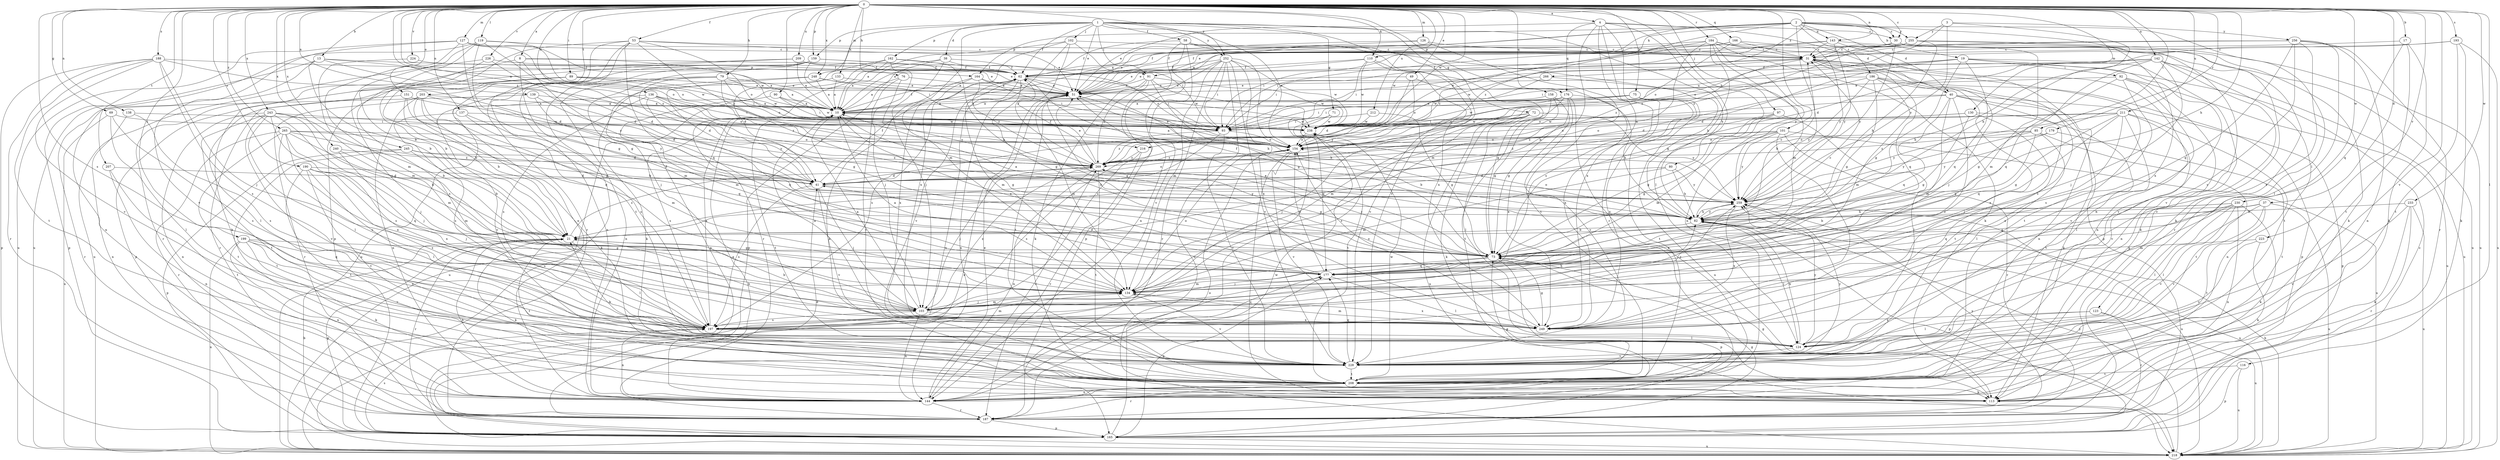 strict digraph  {
0;
1;
2;
3;
4;
8;
10;
13;
17;
19;
21;
30;
31;
37;
38;
40;
41;
49;
51;
53;
58;
62;
69;
71;
72;
73;
75;
76;
79;
80;
82;
85;
89;
90;
91;
92;
93;
97;
101;
102;
103;
110;
113;
116;
119;
123;
124;
126;
127;
130;
133;
134;
136;
137;
138;
139;
142;
143;
144;
151;
154;
158;
159;
162;
164;
165;
166;
176;
177;
179;
184;
186;
187;
188;
190;
193;
197;
199;
203;
207;
208;
209;
211;
212;
216;
218;
223;
224;
226;
228;
230;
233;
238;
240;
243;
245;
248;
249;
252;
255;
256;
259;
265;
266;
269;
0 -> 4  [label=a];
0 -> 8  [label=a];
0 -> 13  [label=b];
0 -> 17  [label=b];
0 -> 30  [label=c];
0 -> 37  [label=d];
0 -> 49  [label=e];
0 -> 53  [label=f];
0 -> 69  [label=g];
0 -> 75  [label=h];
0 -> 76  [label=h];
0 -> 79  [label=h];
0 -> 80  [label=h];
0 -> 82  [label=h];
0 -> 85  [label=i];
0 -> 89  [label=i];
0 -> 90  [label=i];
0 -> 97  [label=j];
0 -> 101  [label=j];
0 -> 110  [label=k];
0 -> 116  [label=l];
0 -> 119  [label=l];
0 -> 126  [label=m];
0 -> 127  [label=m];
0 -> 130  [label=m];
0 -> 133  [label=m];
0 -> 136  [label=n];
0 -> 137  [label=n];
0 -> 138  [label=n];
0 -> 139  [label=n];
0 -> 142  [label=n];
0 -> 143  [label=n];
0 -> 151  [label=o];
0 -> 158  [label=p];
0 -> 159  [label=p];
0 -> 166  [label=q];
0 -> 176  [label=q];
0 -> 179  [label=r];
0 -> 184  [label=r];
0 -> 188  [label=s];
0 -> 190  [label=s];
0 -> 193  [label=s];
0 -> 197  [label=s];
0 -> 199  [label=t];
0 -> 203  [label=t];
0 -> 207  [label=t];
0 -> 209  [label=u];
0 -> 211  [label=u];
0 -> 212  [label=u];
0 -> 216  [label=u];
0 -> 223  [label=v];
0 -> 224  [label=v];
0 -> 226  [label=v];
0 -> 228  [label=v];
0 -> 230  [label=w];
0 -> 233  [label=w];
0 -> 238  [label=w];
0 -> 240  [label=x];
0 -> 243  [label=x];
0 -> 245  [label=x];
0 -> 248  [label=x];
0 -> 252  [label=y];
0 -> 265  [label=z];
0 -> 266  [label=z];
0 -> 269  [label=z];
1 -> 38  [label=d];
1 -> 51  [label=e];
1 -> 58  [label=f];
1 -> 62  [label=f];
1 -> 71  [label=g];
1 -> 72  [label=g];
1 -> 82  [label=h];
1 -> 91  [label=i];
1 -> 102  [label=j];
1 -> 134  [label=m];
1 -> 154  [label=o];
1 -> 159  [label=p];
1 -> 162  [label=p];
1 -> 228  [label=v];
1 -> 248  [label=x];
1 -> 252  [label=y];
2 -> 10  [label=a];
2 -> 19  [label=b];
2 -> 30  [label=c];
2 -> 40  [label=d];
2 -> 51  [label=e];
2 -> 91  [label=i];
2 -> 110  [label=k];
2 -> 123  [label=l];
2 -> 134  [label=m];
2 -> 143  [label=n];
2 -> 164  [label=p];
2 -> 186  [label=r];
2 -> 249  [label=x];
2 -> 255  [label=y];
2 -> 269  [label=z];
3 -> 82  [label=h];
3 -> 216  [label=u];
3 -> 255  [label=y];
3 -> 256  [label=y];
3 -> 259  [label=y];
4 -> 30  [label=c];
4 -> 40  [label=d];
4 -> 51  [label=e];
4 -> 124  [label=l];
4 -> 134  [label=m];
4 -> 176  [label=q];
4 -> 187  [label=r];
4 -> 197  [label=s];
4 -> 249  [label=x];
8 -> 10  [label=a];
8 -> 91  [label=i];
8 -> 134  [label=m];
8 -> 197  [label=s];
8 -> 259  [label=y];
10 -> 62  [label=f];
10 -> 73  [label=g];
10 -> 197  [label=s];
10 -> 208  [label=t];
10 -> 238  [label=w];
13 -> 21  [label=b];
13 -> 41  [label=d];
13 -> 144  [label=n];
13 -> 164  [label=p];
13 -> 165  [label=p];
13 -> 238  [label=w];
17 -> 31  [label=c];
17 -> 113  [label=k];
17 -> 177  [label=q];
17 -> 208  [label=t];
19 -> 41  [label=d];
19 -> 73  [label=g];
19 -> 92  [label=i];
19 -> 93  [label=i];
19 -> 113  [label=k];
19 -> 154  [label=o];
19 -> 177  [label=q];
19 -> 228  [label=v];
21 -> 73  [label=g];
21 -> 113  [label=k];
21 -> 124  [label=l];
21 -> 165  [label=p];
21 -> 187  [label=r];
21 -> 208  [label=t];
21 -> 269  [label=z];
30 -> 31  [label=c];
30 -> 62  [label=f];
30 -> 113  [label=k];
30 -> 134  [label=m];
30 -> 228  [label=v];
30 -> 259  [label=y];
31 -> 62  [label=f];
31 -> 93  [label=i];
31 -> 103  [label=j];
31 -> 144  [label=n];
31 -> 177  [label=q];
31 -> 208  [label=t];
31 -> 238  [label=w];
31 -> 269  [label=z];
37 -> 73  [label=g];
37 -> 82  [label=h];
37 -> 124  [label=l];
37 -> 208  [label=t];
37 -> 218  [label=u];
37 -> 228  [label=v];
38 -> 10  [label=a];
38 -> 62  [label=f];
38 -> 103  [label=j];
38 -> 154  [label=o];
38 -> 165  [label=p];
40 -> 10  [label=a];
40 -> 113  [label=k];
40 -> 134  [label=m];
40 -> 154  [label=o];
40 -> 165  [label=p];
40 -> 177  [label=q];
40 -> 197  [label=s];
40 -> 208  [label=t];
41 -> 62  [label=f];
41 -> 103  [label=j];
41 -> 154  [label=o];
41 -> 197  [label=s];
41 -> 228  [label=v];
41 -> 259  [label=y];
49 -> 41  [label=d];
49 -> 51  [label=e];
49 -> 154  [label=o];
49 -> 249  [label=x];
51 -> 10  [label=a];
51 -> 73  [label=g];
51 -> 82  [label=h];
51 -> 134  [label=m];
51 -> 144  [label=n];
53 -> 31  [label=c];
53 -> 51  [label=e];
53 -> 144  [label=n];
53 -> 154  [label=o];
53 -> 165  [label=p];
53 -> 177  [label=q];
53 -> 187  [label=r];
53 -> 208  [label=t];
53 -> 269  [label=z];
58 -> 31  [label=c];
58 -> 62  [label=f];
58 -> 82  [label=h];
58 -> 144  [label=n];
58 -> 165  [label=p];
58 -> 228  [label=v];
58 -> 249  [label=x];
62 -> 51  [label=e];
62 -> 73  [label=g];
62 -> 82  [label=h];
62 -> 93  [label=i];
62 -> 134  [label=m];
62 -> 197  [label=s];
62 -> 228  [label=v];
69 -> 93  [label=i];
69 -> 124  [label=l];
69 -> 197  [label=s];
69 -> 218  [label=u];
71 -> 177  [label=q];
71 -> 208  [label=t];
71 -> 238  [label=w];
72 -> 103  [label=j];
72 -> 113  [label=k];
72 -> 124  [label=l];
72 -> 197  [label=s];
72 -> 218  [label=u];
72 -> 238  [label=w];
72 -> 259  [label=y];
72 -> 269  [label=z];
73 -> 31  [label=c];
73 -> 51  [label=e];
73 -> 103  [label=j];
73 -> 165  [label=p];
73 -> 177  [label=q];
73 -> 269  [label=z];
75 -> 10  [label=a];
75 -> 93  [label=i];
75 -> 154  [label=o];
75 -> 208  [label=t];
75 -> 218  [label=u];
75 -> 249  [label=x];
76 -> 10  [label=a];
76 -> 51  [label=e];
76 -> 208  [label=t];
76 -> 259  [label=y];
79 -> 10  [label=a];
79 -> 51  [label=e];
79 -> 73  [label=g];
79 -> 144  [label=n];
79 -> 154  [label=o];
79 -> 218  [label=u];
79 -> 259  [label=y];
80 -> 41  [label=d];
80 -> 82  [label=h];
80 -> 134  [label=m];
80 -> 259  [label=y];
82 -> 10  [label=a];
82 -> 21  [label=b];
82 -> 31  [label=c];
82 -> 62  [label=f];
82 -> 124  [label=l];
82 -> 154  [label=o];
82 -> 165  [label=p];
82 -> 218  [label=u];
82 -> 259  [label=y];
85 -> 73  [label=g];
85 -> 124  [label=l];
85 -> 154  [label=o];
85 -> 208  [label=t];
85 -> 259  [label=y];
85 -> 269  [label=z];
89 -> 21  [label=b];
89 -> 51  [label=e];
89 -> 93  [label=i];
89 -> 165  [label=p];
89 -> 187  [label=r];
89 -> 238  [label=w];
90 -> 10  [label=a];
90 -> 93  [label=i];
90 -> 218  [label=u];
90 -> 238  [label=w];
91 -> 51  [label=e];
91 -> 73  [label=g];
91 -> 113  [label=k];
91 -> 208  [label=t];
91 -> 238  [label=w];
91 -> 259  [label=y];
91 -> 269  [label=z];
92 -> 51  [label=e];
92 -> 73  [label=g];
92 -> 144  [label=n];
92 -> 197  [label=s];
92 -> 218  [label=u];
92 -> 228  [label=v];
93 -> 21  [label=b];
93 -> 154  [label=o];
93 -> 228  [label=v];
93 -> 269  [label=z];
97 -> 73  [label=g];
97 -> 124  [label=l];
97 -> 134  [label=m];
97 -> 238  [label=w];
97 -> 269  [label=z];
101 -> 21  [label=b];
101 -> 73  [label=g];
101 -> 154  [label=o];
101 -> 187  [label=r];
101 -> 218  [label=u];
101 -> 249  [label=x];
101 -> 259  [label=y];
101 -> 269  [label=z];
102 -> 10  [label=a];
102 -> 31  [label=c];
102 -> 93  [label=i];
102 -> 218  [label=u];
102 -> 249  [label=x];
102 -> 269  [label=z];
103 -> 10  [label=a];
103 -> 21  [label=b];
103 -> 82  [label=h];
103 -> 134  [label=m];
103 -> 144  [label=n];
103 -> 197  [label=s];
103 -> 249  [label=x];
103 -> 259  [label=y];
103 -> 269  [label=z];
110 -> 51  [label=e];
110 -> 62  [label=f];
110 -> 73  [label=g];
110 -> 144  [label=n];
110 -> 228  [label=v];
110 -> 238  [label=w];
113 -> 73  [label=g];
116 -> 165  [label=p];
116 -> 208  [label=t];
116 -> 218  [label=u];
119 -> 21  [label=b];
119 -> 31  [label=c];
119 -> 73  [label=g];
119 -> 103  [label=j];
119 -> 154  [label=o];
119 -> 218  [label=u];
119 -> 269  [label=z];
123 -> 124  [label=l];
123 -> 187  [label=r];
123 -> 218  [label=u];
123 -> 249  [label=x];
124 -> 82  [label=h];
124 -> 228  [label=v];
124 -> 259  [label=y];
126 -> 10  [label=a];
126 -> 31  [label=c];
126 -> 51  [label=e];
126 -> 208  [label=t];
127 -> 31  [label=c];
127 -> 73  [label=g];
127 -> 134  [label=m];
127 -> 154  [label=o];
127 -> 218  [label=u];
127 -> 228  [label=v];
127 -> 238  [label=w];
130 -> 73  [label=g];
130 -> 103  [label=j];
130 -> 154  [label=o];
130 -> 208  [label=t];
130 -> 238  [label=w];
133 -> 10  [label=a];
133 -> 51  [label=e];
133 -> 113  [label=k];
134 -> 10  [label=a];
134 -> 103  [label=j];
134 -> 154  [label=o];
134 -> 228  [label=v];
134 -> 249  [label=x];
136 -> 10  [label=a];
136 -> 93  [label=i];
136 -> 154  [label=o];
136 -> 177  [label=q];
136 -> 197  [label=s];
136 -> 228  [label=v];
136 -> 269  [label=z];
137 -> 134  [label=m];
137 -> 177  [label=q];
137 -> 197  [label=s];
137 -> 238  [label=w];
138 -> 144  [label=n];
138 -> 197  [label=s];
138 -> 238  [label=w];
139 -> 10  [label=a];
139 -> 41  [label=d];
139 -> 187  [label=r];
139 -> 259  [label=y];
142 -> 62  [label=f];
142 -> 82  [label=h];
142 -> 93  [label=i];
142 -> 103  [label=j];
142 -> 177  [label=q];
142 -> 208  [label=t];
142 -> 218  [label=u];
142 -> 228  [label=v];
143 -> 31  [label=c];
143 -> 62  [label=f];
143 -> 93  [label=i];
143 -> 187  [label=r];
143 -> 218  [label=u];
143 -> 259  [label=y];
144 -> 10  [label=a];
144 -> 21  [label=b];
144 -> 51  [label=e];
144 -> 73  [label=g];
144 -> 177  [label=q];
144 -> 187  [label=r];
144 -> 269  [label=z];
151 -> 10  [label=a];
151 -> 73  [label=g];
151 -> 124  [label=l];
151 -> 177  [label=q];
154 -> 10  [label=a];
154 -> 51  [label=e];
154 -> 218  [label=u];
154 -> 228  [label=v];
154 -> 269  [label=z];
158 -> 10  [label=a];
158 -> 73  [label=g];
158 -> 208  [label=t];
158 -> 249  [label=x];
159 -> 51  [label=e];
159 -> 62  [label=f];
159 -> 93  [label=i];
159 -> 103  [label=j];
159 -> 144  [label=n];
159 -> 218  [label=u];
162 -> 41  [label=d];
162 -> 62  [label=f];
162 -> 82  [label=h];
162 -> 103  [label=j];
162 -> 165  [label=p];
162 -> 187  [label=r];
164 -> 51  [label=e];
164 -> 93  [label=i];
164 -> 113  [label=k];
164 -> 249  [label=x];
164 -> 269  [label=z];
165 -> 21  [label=b];
165 -> 31  [label=c];
165 -> 73  [label=g];
165 -> 154  [label=o];
165 -> 177  [label=q];
165 -> 197  [label=s];
165 -> 218  [label=u];
166 -> 31  [label=c];
166 -> 93  [label=i];
166 -> 154  [label=o];
166 -> 238  [label=w];
166 -> 259  [label=y];
176 -> 10  [label=a];
176 -> 73  [label=g];
176 -> 82  [label=h];
176 -> 93  [label=i];
176 -> 134  [label=m];
176 -> 144  [label=n];
176 -> 228  [label=v];
176 -> 238  [label=w];
177 -> 10  [label=a];
177 -> 41  [label=d];
177 -> 124  [label=l];
177 -> 134  [label=m];
177 -> 154  [label=o];
179 -> 154  [label=o];
179 -> 208  [label=t];
179 -> 259  [label=y];
184 -> 21  [label=b];
184 -> 31  [label=c];
184 -> 51  [label=e];
184 -> 73  [label=g];
184 -> 113  [label=k];
184 -> 144  [label=n];
184 -> 165  [label=p];
184 -> 259  [label=y];
184 -> 269  [label=z];
186 -> 41  [label=d];
186 -> 51  [label=e];
186 -> 73  [label=g];
186 -> 134  [label=m];
186 -> 144  [label=n];
186 -> 165  [label=p];
186 -> 249  [label=x];
186 -> 259  [label=y];
187 -> 41  [label=d];
187 -> 165  [label=p];
187 -> 238  [label=w];
187 -> 259  [label=y];
188 -> 41  [label=d];
188 -> 62  [label=f];
188 -> 103  [label=j];
188 -> 165  [label=p];
188 -> 187  [label=r];
188 -> 197  [label=s];
188 -> 208  [label=t];
188 -> 228  [label=v];
190 -> 41  [label=d];
190 -> 103  [label=j];
190 -> 124  [label=l];
190 -> 177  [label=q];
190 -> 197  [label=s];
190 -> 208  [label=t];
190 -> 228  [label=v];
193 -> 31  [label=c];
193 -> 41  [label=d];
193 -> 113  [label=k];
193 -> 208  [label=t];
193 -> 218  [label=u];
197 -> 10  [label=a];
197 -> 124  [label=l];
197 -> 134  [label=m];
197 -> 144  [label=n];
199 -> 73  [label=g];
199 -> 113  [label=k];
199 -> 144  [label=n];
199 -> 177  [label=q];
199 -> 197  [label=s];
199 -> 218  [label=u];
199 -> 228  [label=v];
203 -> 10  [label=a];
203 -> 21  [label=b];
203 -> 113  [label=k];
203 -> 144  [label=n];
203 -> 187  [label=r];
203 -> 197  [label=s];
203 -> 259  [label=y];
207 -> 41  [label=d];
207 -> 144  [label=n];
207 -> 208  [label=t];
208 -> 113  [label=k];
208 -> 144  [label=n];
208 -> 187  [label=r];
208 -> 238  [label=w];
209 -> 10  [label=a];
209 -> 51  [label=e];
209 -> 62  [label=f];
209 -> 113  [label=k];
209 -> 187  [label=r];
211 -> 73  [label=g];
211 -> 93  [label=i];
211 -> 124  [label=l];
211 -> 144  [label=n];
211 -> 154  [label=o];
211 -> 177  [label=q];
211 -> 228  [label=v];
211 -> 249  [label=x];
211 -> 259  [label=y];
212 -> 73  [label=g];
212 -> 93  [label=i];
212 -> 238  [label=w];
216 -> 187  [label=r];
216 -> 197  [label=s];
216 -> 269  [label=z];
218 -> 51  [label=e];
218 -> 82  [label=h];
218 -> 259  [label=y];
223 -> 73  [label=g];
223 -> 113  [label=k];
223 -> 228  [label=v];
224 -> 62  [label=f];
224 -> 134  [label=m];
226 -> 21  [label=b];
226 -> 41  [label=d];
226 -> 62  [label=f];
226 -> 218  [label=u];
228 -> 21  [label=b];
228 -> 177  [label=q];
228 -> 208  [label=t];
228 -> 259  [label=y];
230 -> 21  [label=b];
230 -> 82  [label=h];
230 -> 113  [label=k];
230 -> 124  [label=l];
230 -> 134  [label=m];
230 -> 144  [label=n];
230 -> 177  [label=q];
230 -> 228  [label=v];
233 -> 82  [label=h];
233 -> 113  [label=k];
233 -> 187  [label=r];
233 -> 218  [label=u];
233 -> 228  [label=v];
238 -> 154  [label=o];
240 -> 134  [label=m];
240 -> 249  [label=x];
240 -> 269  [label=z];
243 -> 21  [label=b];
243 -> 93  [label=i];
243 -> 103  [label=j];
243 -> 124  [label=l];
243 -> 134  [label=m];
243 -> 144  [label=n];
243 -> 197  [label=s];
243 -> 208  [label=t];
243 -> 228  [label=v];
245 -> 21  [label=b];
245 -> 41  [label=d];
245 -> 165  [label=p];
245 -> 208  [label=t];
245 -> 269  [label=z];
248 -> 10  [label=a];
248 -> 41  [label=d];
248 -> 51  [label=e];
248 -> 134  [label=m];
248 -> 238  [label=w];
249 -> 10  [label=a];
249 -> 21  [label=b];
249 -> 31  [label=c];
249 -> 73  [label=g];
249 -> 134  [label=m];
249 -> 154  [label=o];
252 -> 51  [label=e];
252 -> 62  [label=f];
252 -> 93  [label=i];
252 -> 134  [label=m];
252 -> 154  [label=o];
252 -> 187  [label=r];
252 -> 197  [label=s];
252 -> 218  [label=u];
252 -> 228  [label=v];
252 -> 238  [label=w];
252 -> 249  [label=x];
255 -> 31  [label=c];
255 -> 82  [label=h];
255 -> 113  [label=k];
255 -> 154  [label=o];
255 -> 218  [label=u];
255 -> 238  [label=w];
255 -> 269  [label=z];
256 -> 31  [label=c];
256 -> 62  [label=f];
256 -> 124  [label=l];
256 -> 144  [label=n];
256 -> 177  [label=q];
256 -> 187  [label=r];
256 -> 197  [label=s];
256 -> 249  [label=x];
259 -> 82  [label=h];
259 -> 218  [label=u];
259 -> 249  [label=x];
265 -> 21  [label=b];
265 -> 41  [label=d];
265 -> 82  [label=h];
265 -> 103  [label=j];
265 -> 154  [label=o];
265 -> 187  [label=r];
265 -> 197  [label=s];
265 -> 208  [label=t];
265 -> 249  [label=x];
266 -> 51  [label=e];
266 -> 82  [label=h];
266 -> 238  [label=w];
269 -> 41  [label=d];
269 -> 51  [label=e];
269 -> 62  [label=f];
269 -> 73  [label=g];
269 -> 103  [label=j];
269 -> 144  [label=n];
269 -> 208  [label=t];
}
